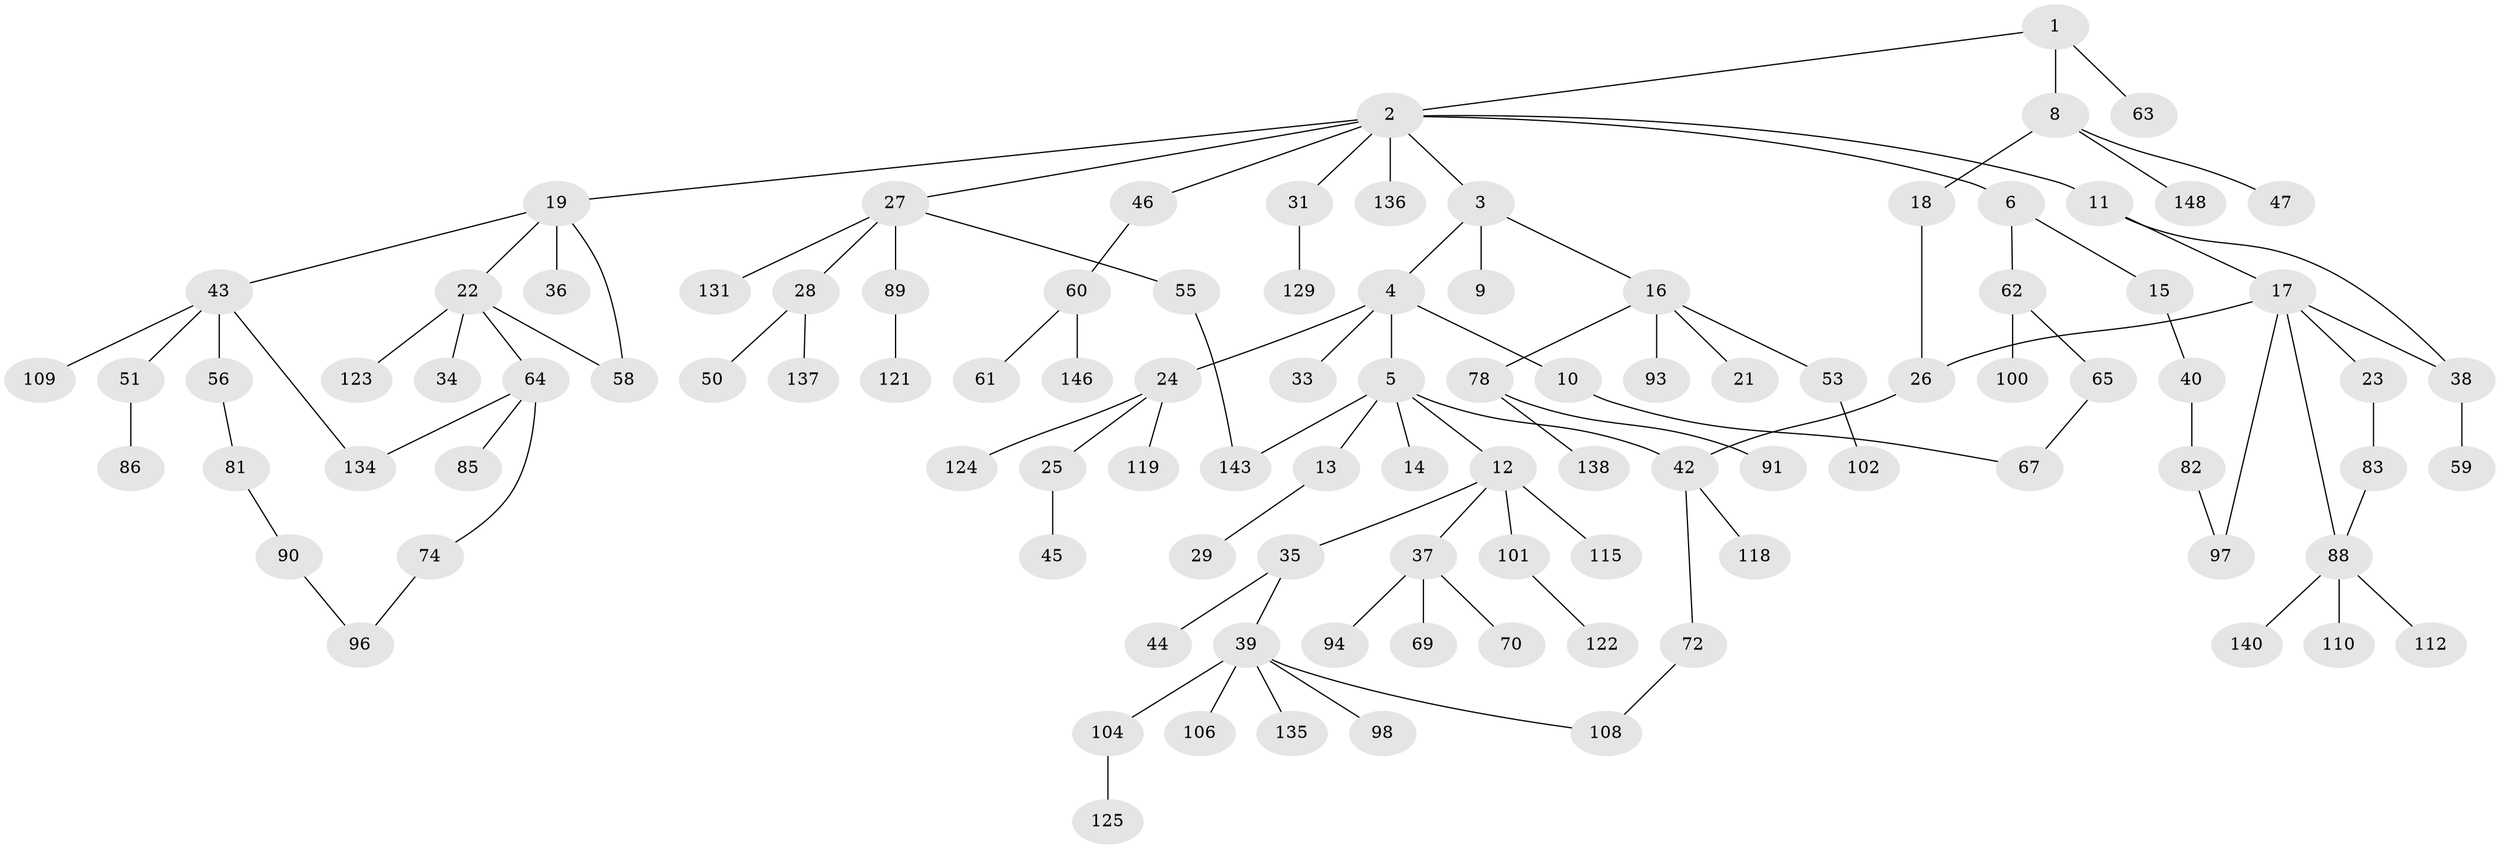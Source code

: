 // Generated by graph-tools (version 1.1) at 2025/51/02/27/25 19:51:40]
// undirected, 103 vertices, 113 edges
graph export_dot {
graph [start="1"]
  node [color=gray90,style=filled];
  1 [super="+73"];
  2 [super="+7"];
  3;
  4 [super="+71"];
  5 [super="+75"];
  6 [super="+66"];
  8 [super="+20"];
  9;
  10 [super="+30"];
  11;
  12 [super="+142"];
  13 [super="+77"];
  14 [super="+111"];
  15;
  16 [super="+54"];
  17 [super="+87"];
  18;
  19 [super="+32"];
  21 [super="+117"];
  22 [super="+144"];
  23;
  24 [super="+133"];
  25 [super="+105"];
  26 [super="+80"];
  27;
  28 [super="+113"];
  29;
  31 [super="+139"];
  33;
  34 [super="+52"];
  35;
  36;
  37 [super="+41"];
  38 [super="+95"];
  39 [super="+68"];
  40;
  42 [super="+49"];
  43 [super="+57"];
  44;
  45;
  46 [super="+48"];
  47;
  50;
  51 [super="+99"];
  53;
  55 [super="+92"];
  56;
  58;
  59;
  60 [super="+128"];
  61 [super="+84"];
  62 [super="+107"];
  63;
  64 [super="+79"];
  65;
  67 [super="+76"];
  69;
  70;
  72;
  74 [super="+114"];
  78;
  81;
  82 [super="+145"];
  83 [super="+141"];
  85 [super="+130"];
  86 [super="+132"];
  88 [super="+120"];
  89 [super="+126"];
  90;
  91;
  93;
  94 [super="+147"];
  96 [super="+103"];
  97;
  98;
  100;
  101;
  102;
  104;
  106;
  108 [super="+116"];
  109;
  110;
  112;
  115;
  118;
  119;
  121;
  122;
  123 [super="+127"];
  124;
  125;
  129;
  131;
  134;
  135;
  136;
  137;
  138;
  140;
  143;
  146;
  148;
  1 -- 2;
  1 -- 8;
  1 -- 63;
  2 -- 3;
  2 -- 6;
  2 -- 11;
  2 -- 19;
  2 -- 27;
  2 -- 136;
  2 -- 46;
  2 -- 31;
  3 -- 4;
  3 -- 9;
  3 -- 16;
  4 -- 5;
  4 -- 10;
  4 -- 24;
  4 -- 33;
  5 -- 12;
  5 -- 13;
  5 -- 14;
  5 -- 42;
  5 -- 143;
  6 -- 15;
  6 -- 62;
  8 -- 18;
  8 -- 47;
  8 -- 148;
  10 -- 67;
  11 -- 17;
  11 -- 38;
  12 -- 35;
  12 -- 37;
  12 -- 101;
  12 -- 115;
  13 -- 29;
  15 -- 40;
  16 -- 21;
  16 -- 53;
  16 -- 78;
  16 -- 93;
  17 -- 23;
  17 -- 88;
  17 -- 26;
  17 -- 38;
  17 -- 97;
  18 -- 26;
  19 -- 22;
  19 -- 43;
  19 -- 58;
  19 -- 36;
  22 -- 34;
  22 -- 64;
  22 -- 123;
  22 -- 58;
  23 -- 83;
  24 -- 25;
  24 -- 119;
  24 -- 124;
  25 -- 45;
  26 -- 42;
  27 -- 28;
  27 -- 55;
  27 -- 89;
  27 -- 131;
  28 -- 50;
  28 -- 137;
  31 -- 129;
  35 -- 39;
  35 -- 44;
  37 -- 94;
  37 -- 69;
  37 -- 70;
  38 -- 59;
  39 -- 98;
  39 -- 104;
  39 -- 135;
  39 -- 106;
  39 -- 108;
  40 -- 82;
  42 -- 118;
  42 -- 72;
  43 -- 51;
  43 -- 56;
  43 -- 109;
  43 -- 134;
  46 -- 60;
  51 -- 86;
  53 -- 102;
  55 -- 143;
  56 -- 81;
  60 -- 61;
  60 -- 146;
  62 -- 65;
  62 -- 100;
  64 -- 74;
  64 -- 134;
  64 -- 85;
  65 -- 67;
  72 -- 108;
  74 -- 96;
  78 -- 91;
  78 -- 138;
  81 -- 90;
  82 -- 97;
  83 -- 88;
  88 -- 110;
  88 -- 112;
  88 -- 140;
  89 -- 121;
  90 -- 96;
  101 -- 122;
  104 -- 125;
}
